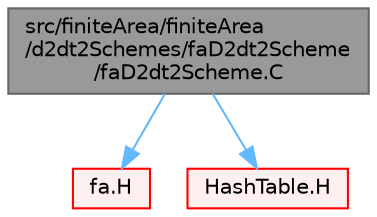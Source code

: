 digraph "src/finiteArea/finiteArea/d2dt2Schemes/faD2dt2Scheme/faD2dt2Scheme.C"
{
 // LATEX_PDF_SIZE
  bgcolor="transparent";
  edge [fontname=Helvetica,fontsize=10,labelfontname=Helvetica,labelfontsize=10];
  node [fontname=Helvetica,fontsize=10,shape=box,height=0.2,width=0.4];
  Node1 [id="Node000001",label="src/finiteArea/finiteArea\l/d2dt2Schemes/faD2dt2Scheme\l/faD2dt2Scheme.C",height=0.2,width=0.4,color="gray40", fillcolor="grey60", style="filled", fontcolor="black",tooltip="Abstract base class for finite area d2dt2 schemes."];
  Node1 -> Node2 [id="edge1_Node000001_Node000002",color="steelblue1",style="solid",tooltip=" "];
  Node2 [id="Node000002",label="fa.H",height=0.2,width=0.4,color="red", fillcolor="#FFF0F0", style="filled",URL="$fa_8H.html",tooltip=" "];
  Node1 -> Node30 [id="edge2_Node000001_Node000030",color="steelblue1",style="solid",tooltip=" "];
  Node30 [id="Node000030",label="HashTable.H",height=0.2,width=0.4,color="red", fillcolor="#FFF0F0", style="filled",URL="$HashTable_8H.html",tooltip=" "];
}
